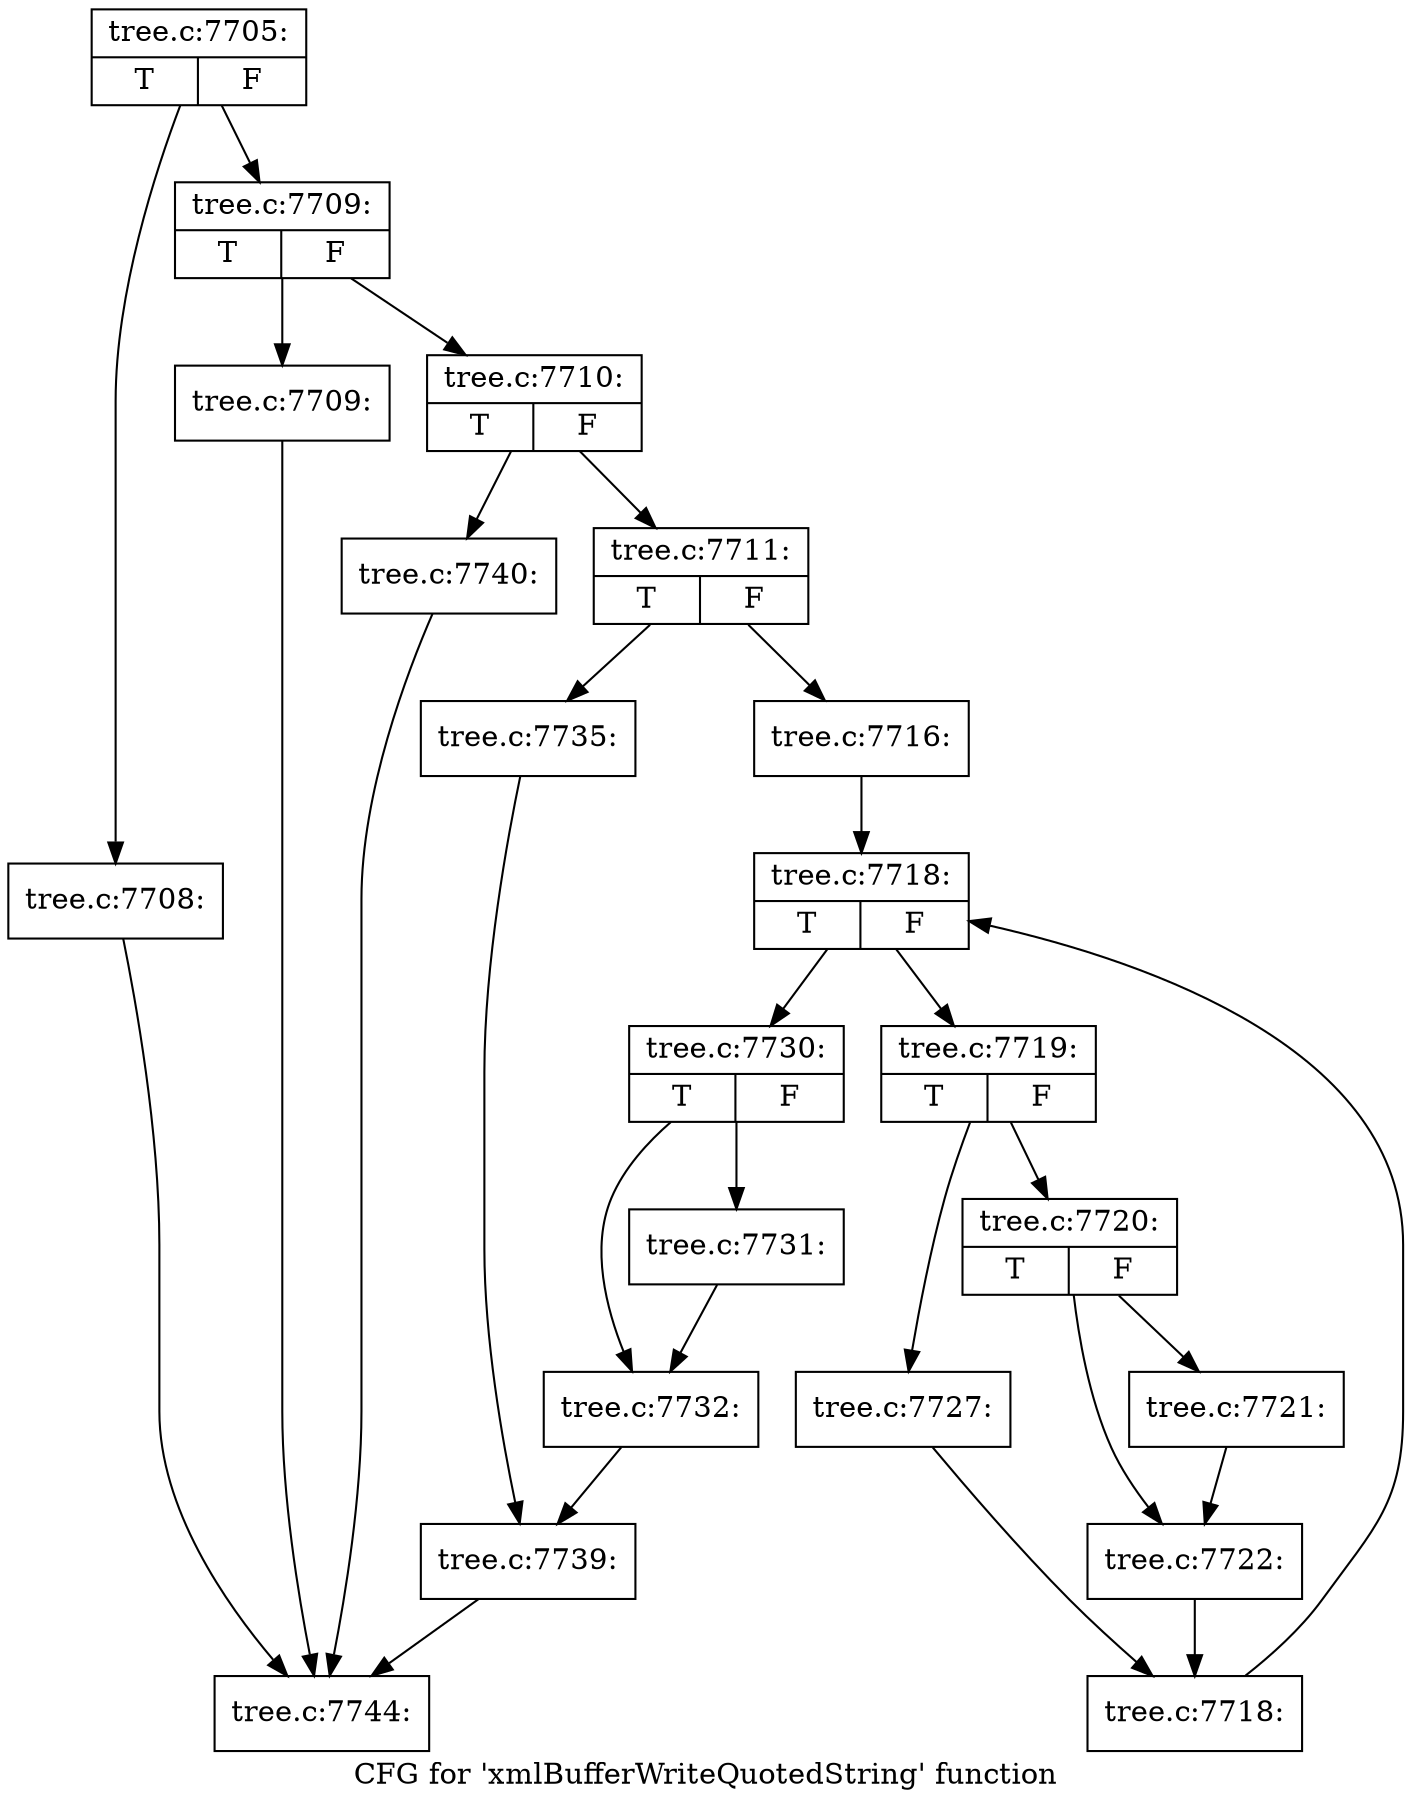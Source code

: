 digraph "CFG for 'xmlBufferWriteQuotedString' function" {
	label="CFG for 'xmlBufferWriteQuotedString' function";

	Node0x55ad0be2cae0 [shape=record,label="{tree.c:7705:|{<s0>T|<s1>F}}"];
	Node0x55ad0be2cae0 -> Node0x55ad0be2efb0;
	Node0x55ad0be2cae0 -> Node0x55ad0be2f000;
	Node0x55ad0be2efb0 [shape=record,label="{tree.c:7708:}"];
	Node0x55ad0be2efb0 -> Node0x55ad0be2f890;
	Node0x55ad0be2f000 [shape=record,label="{tree.c:7709:|{<s0>T|<s1>F}}"];
	Node0x55ad0be2f000 -> Node0x55ad0be2f3b0;
	Node0x55ad0be2f000 -> Node0x55ad0be2f400;
	Node0x55ad0be2f3b0 [shape=record,label="{tree.c:7709:}"];
	Node0x55ad0be2f3b0 -> Node0x55ad0be2f890;
	Node0x55ad0be2f400 [shape=record,label="{tree.c:7710:|{<s0>T|<s1>F}}"];
	Node0x55ad0be2f400 -> Node0x55ad0be2f840;
	Node0x55ad0be2f400 -> Node0x55ad0be2f8e0;
	Node0x55ad0be2f840 [shape=record,label="{tree.c:7711:|{<s0>T|<s1>F}}"];
	Node0x55ad0be2f840 -> Node0x55ad0b92e920;
	Node0x55ad0be2f840 -> Node0x55ad0b92e9c0;
	Node0x55ad0b92e920 [shape=record,label="{tree.c:7716:}"];
	Node0x55ad0b92e920 -> Node0x55ad0b92f180;
	Node0x55ad0b92f180 [shape=record,label="{tree.c:7718:|{<s0>T|<s1>F}}"];
	Node0x55ad0b92f180 -> Node0x55ad0be32180;
	Node0x55ad0b92f180 -> Node0x55ad0b92f3a0;
	Node0x55ad0be32180 [shape=record,label="{tree.c:7719:|{<s0>T|<s1>F}}"];
	Node0x55ad0be32180 -> Node0x55ad0be32340;
	Node0x55ad0be32180 -> Node0x55ad0be323e0;
	Node0x55ad0be32340 [shape=record,label="{tree.c:7720:|{<s0>T|<s1>F}}"];
	Node0x55ad0be32340 -> Node0x55ad0be327b0;
	Node0x55ad0be32340 -> Node0x55ad0be32800;
	Node0x55ad0be327b0 [shape=record,label="{tree.c:7721:}"];
	Node0x55ad0be327b0 -> Node0x55ad0be32800;
	Node0x55ad0be32800 [shape=record,label="{tree.c:7722:}"];
	Node0x55ad0be32800 -> Node0x55ad0be32390;
	Node0x55ad0be323e0 [shape=record,label="{tree.c:7727:}"];
	Node0x55ad0be323e0 -> Node0x55ad0be32390;
	Node0x55ad0be32390 [shape=record,label="{tree.c:7718:}"];
	Node0x55ad0be32390 -> Node0x55ad0b92f180;
	Node0x55ad0b92f3a0 [shape=record,label="{tree.c:7730:|{<s0>T|<s1>F}}"];
	Node0x55ad0b92f3a0 -> Node0x55ad0be33b90;
	Node0x55ad0b92f3a0 -> Node0x55ad0be33be0;
	Node0x55ad0be33b90 [shape=record,label="{tree.c:7731:}"];
	Node0x55ad0be33b90 -> Node0x55ad0be33be0;
	Node0x55ad0be33be0 [shape=record,label="{tree.c:7732:}"];
	Node0x55ad0be33be0 -> Node0x55ad0b92e970;
	Node0x55ad0b92e9c0 [shape=record,label="{tree.c:7735:}"];
	Node0x55ad0b92e9c0 -> Node0x55ad0b92e970;
	Node0x55ad0b92e970 [shape=record,label="{tree.c:7739:}"];
	Node0x55ad0b92e970 -> Node0x55ad0be2f890;
	Node0x55ad0be2f8e0 [shape=record,label="{tree.c:7740:}"];
	Node0x55ad0be2f8e0 -> Node0x55ad0be2f890;
	Node0x55ad0be2f890 [shape=record,label="{tree.c:7744:}"];
}
